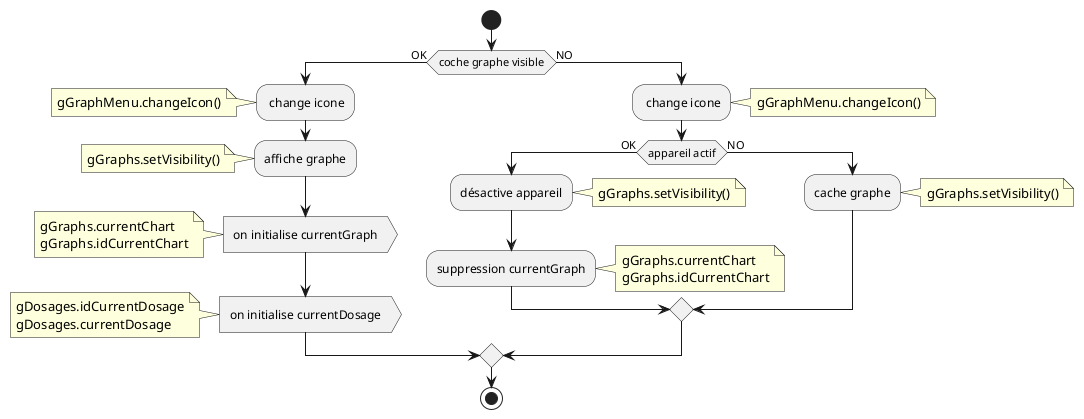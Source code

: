 The text   if (activation d'un appareil) then (OK)   
@startuml menuGraphe
start
if (coche graphe visible) then (OK)
  : change icone;
  note left
    gGraphMenu.changeIcon()
  end note
  :affiche graphe;
  note left
    gGraphs.setVisibility()
  end note 
  :on initialise currentGraph>
  note left
    gGraphs.currentChart
    gGraphs.idCurrentChart
  end note
  :on initialise currentDosage>
  note left
    gDosages.idCurrentDosage
    gDosages.currentDosage
  end note
else (NO)
  : change icone;
  note right
    gGraphMenu.changeIcon()
  end note
  if (appareil actif) then (OK)
    :désactive appareil;
    note right
      gGraphs.setVisibility()
    end note 
    :suppression currentGraph;
    note right
      gGraphs.currentChart
      gGraphs.idCurrentChart
    end note
  else (NO)
    :cache graphe;
    note right
      gGraphs.setVisibility()
    end note 
  endif
  endif
stop
@enduml